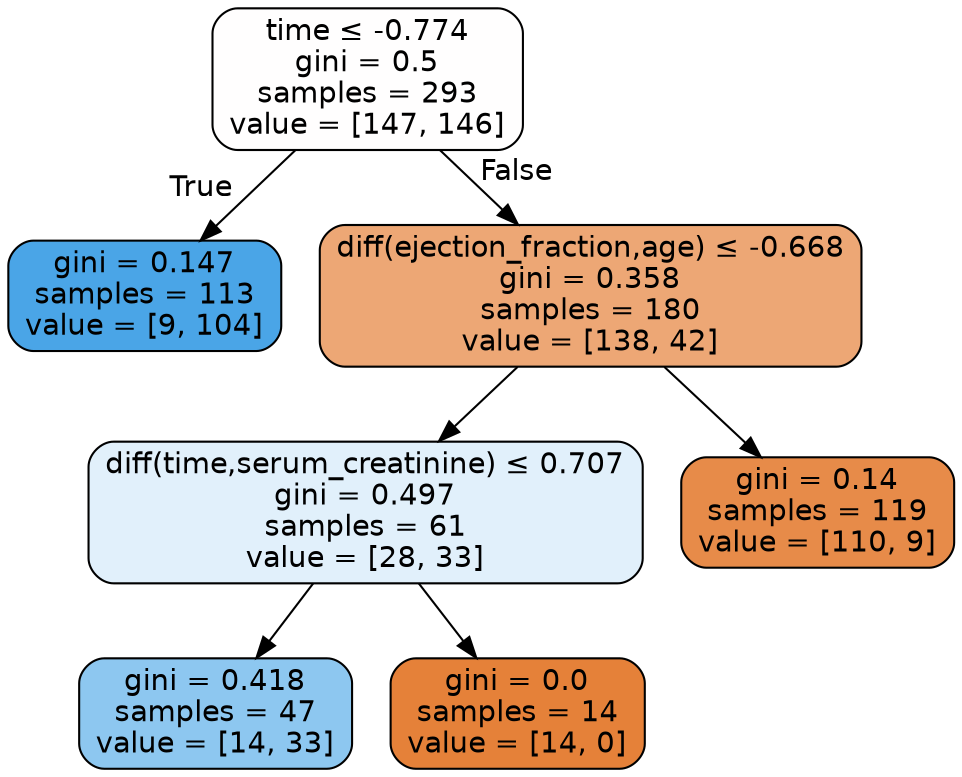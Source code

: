 digraph Tree {
node [shape=box, style="filled, rounded", color="black", fontname=helvetica] ;
edge [fontname=helvetica] ;
0 [label=<time &le; -0.774<br/>gini = 0.5<br/>samples = 293<br/>value = [147, 146]>, fillcolor="#fffefe"] ;
1 [label=<gini = 0.147<br/>samples = 113<br/>value = [9, 104]>, fillcolor="#4aa5e7"] ;
0 -> 1 [labeldistance=2.5, labelangle=45, headlabel="True"] ;
2 [label=<diff(ejection_fraction,age) &le; -0.668<br/>gini = 0.358<br/>samples = 180<br/>value = [138, 42]>, fillcolor="#eda775"] ;
0 -> 2 [labeldistance=2.5, labelangle=-45, headlabel="False"] ;
3 [label=<diff(time,serum_creatinine) &le; 0.707<br/>gini = 0.497<br/>samples = 61<br/>value = [28, 33]>, fillcolor="#e1f0fb"] ;
2 -> 3 ;
4 [label=<gini = 0.418<br/>samples = 47<br/>value = [14, 33]>, fillcolor="#8dc7f0"] ;
3 -> 4 ;
5 [label=<gini = 0.0<br/>samples = 14<br/>value = [14, 0]>, fillcolor="#e58139"] ;
3 -> 5 ;
6 [label=<gini = 0.14<br/>samples = 119<br/>value = [110, 9]>, fillcolor="#e78b49"] ;
2 -> 6 ;
}